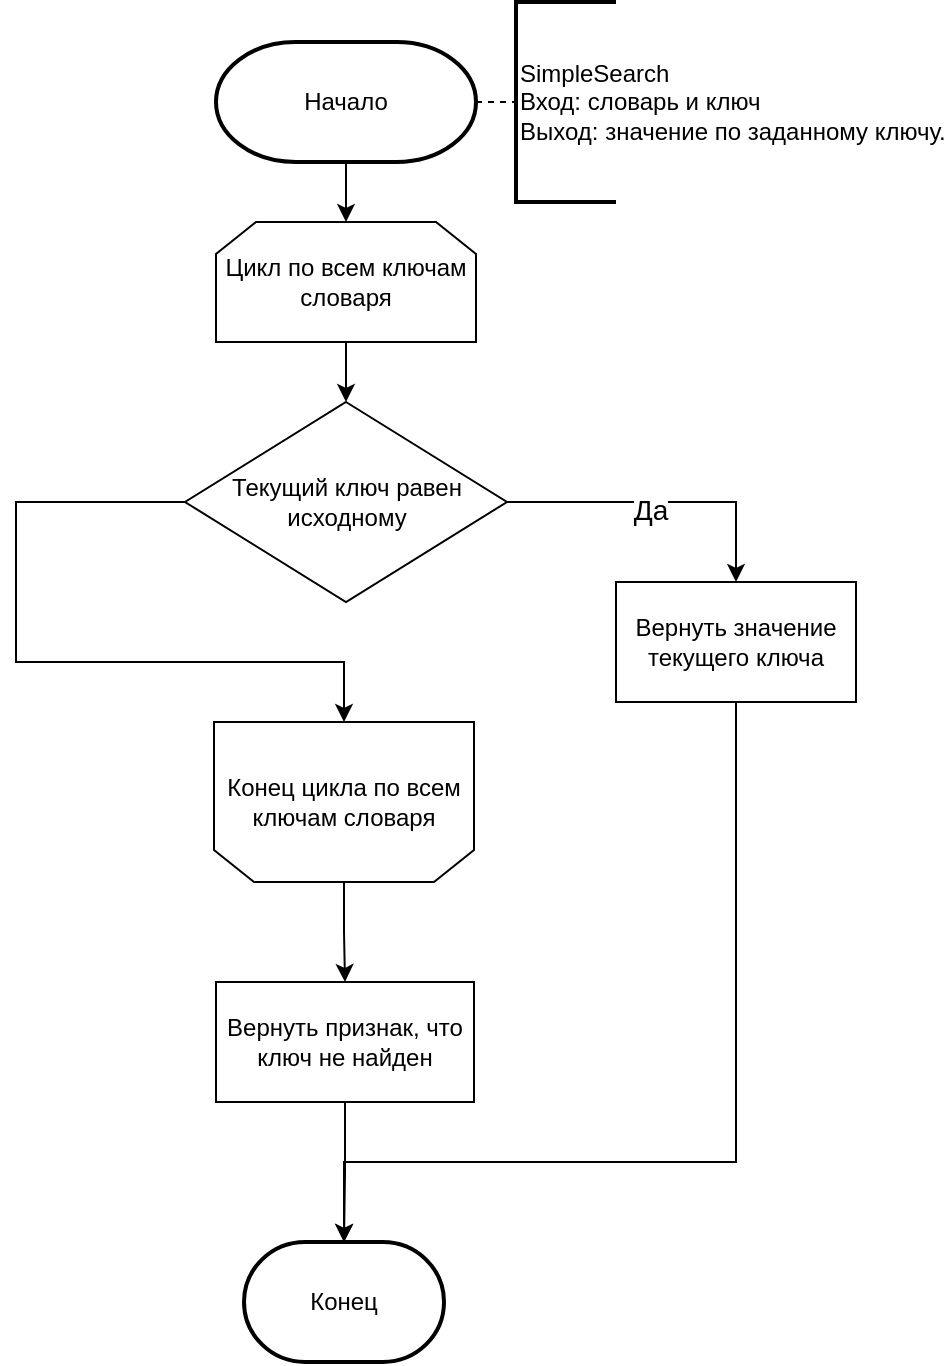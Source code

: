 <mxfile version="21.3.3" type="device" pages="2">
  <diagram name="Trang-1" id="PvBFdXMxZLclg0OPSZqO">
    <mxGraphModel dx="1370" dy="804" grid="1" gridSize="10" guides="1" tooltips="1" connect="1" arrows="1" fold="1" page="1" pageScale="1" pageWidth="827" pageHeight="1169" math="0" shadow="0">
      <root>
        <mxCell id="0" />
        <mxCell id="1" parent="0" />
        <mxCell id="aaNmKUSJOgoQdvMXNbWH-4" style="edgeStyle=orthogonalEdgeStyle;rounded=0;orthogonalLoop=1;jettySize=auto;html=1;exitX=1;exitY=0.5;exitDx=0;exitDy=0;exitPerimeter=0;entryX=0;entryY=0.5;entryDx=0;entryDy=0;entryPerimeter=0;endArrow=none;endFill=0;dashed=1;" edge="1" parent="1" source="aaNmKUSJOgoQdvMXNbWH-1" target="aaNmKUSJOgoQdvMXNbWH-3">
          <mxGeometry relative="1" as="geometry" />
        </mxCell>
        <mxCell id="aaNmKUSJOgoQdvMXNbWH-11" style="edgeStyle=orthogonalEdgeStyle;rounded=0;orthogonalLoop=1;jettySize=auto;html=1;exitX=0.5;exitY=1;exitDx=0;exitDy=0;exitPerimeter=0;entryX=0.5;entryY=0;entryDx=0;entryDy=0;" edge="1" parent="1" source="aaNmKUSJOgoQdvMXNbWH-1" target="aaNmKUSJOgoQdvMXNbWH-7">
          <mxGeometry relative="1" as="geometry" />
        </mxCell>
        <mxCell id="aaNmKUSJOgoQdvMXNbWH-1" value="Начало" style="strokeWidth=2;html=1;shape=mxgraph.flowchart.terminator;whiteSpace=wrap;" vertex="1" parent="1">
          <mxGeometry x="350" y="40" width="130" height="60" as="geometry" />
        </mxCell>
        <mxCell id="aaNmKUSJOgoQdvMXNbWH-2" value="Конец" style="strokeWidth=2;html=1;shape=mxgraph.flowchart.terminator;whiteSpace=wrap;" vertex="1" parent="1">
          <mxGeometry x="364" y="640" width="100" height="60" as="geometry" />
        </mxCell>
        <mxCell id="aaNmKUSJOgoQdvMXNbWH-3" value="SimpleSearch&lt;br&gt;Вход: словарь и ключ&lt;br&gt;Выход: значение по заданному ключу." style="strokeWidth=2;html=1;shape=mxgraph.flowchart.annotation_1;align=left;pointerEvents=1;" vertex="1" parent="1">
          <mxGeometry x="500" y="20" width="50" height="100" as="geometry" />
        </mxCell>
        <mxCell id="aaNmKUSJOgoQdvMXNbWH-13" style="edgeStyle=orthogonalEdgeStyle;rounded=0;orthogonalLoop=1;jettySize=auto;html=1;exitX=1;exitY=0.5;exitDx=0;exitDy=0;entryX=0.5;entryY=0;entryDx=0;entryDy=0;" edge="1" parent="1" source="aaNmKUSJOgoQdvMXNbWH-5" target="aaNmKUSJOgoQdvMXNbWH-10">
          <mxGeometry relative="1" as="geometry" />
        </mxCell>
        <mxCell id="aaNmKUSJOgoQdvMXNbWH-14" value="&lt;font style=&quot;font-size: 14px;&quot;&gt;Да&lt;/font&gt;" style="edgeLabel;html=1;align=center;verticalAlign=middle;resizable=0;points=[];" vertex="1" connectable="0" parent="aaNmKUSJOgoQdvMXNbWH-13">
          <mxGeometry x="-0.074" y="-4" relative="1" as="geometry">
            <mxPoint as="offset" />
          </mxGeometry>
        </mxCell>
        <mxCell id="aaNmKUSJOgoQdvMXNbWH-19" style="edgeStyle=orthogonalEdgeStyle;rounded=0;orthogonalLoop=1;jettySize=auto;html=1;exitX=0;exitY=0.5;exitDx=0;exitDy=0;entryX=0.5;entryY=1;entryDx=0;entryDy=0;" edge="1" parent="1" source="aaNmKUSJOgoQdvMXNbWH-5" target="aaNmKUSJOgoQdvMXNbWH-8">
          <mxGeometry relative="1" as="geometry">
            <Array as="points">
              <mxPoint x="250" y="270" />
              <mxPoint x="250" y="350" />
              <mxPoint x="414" y="350" />
            </Array>
          </mxGeometry>
        </mxCell>
        <mxCell id="aaNmKUSJOgoQdvMXNbWH-5" value="Текущий ключ равен исходному" style="shape=rhombus;perimeter=rhombusPerimeter;whiteSpace=wrap;html=1;align=center;" vertex="1" parent="1">
          <mxGeometry x="334.5" y="220" width="161" height="100" as="geometry" />
        </mxCell>
        <mxCell id="aaNmKUSJOgoQdvMXNbWH-12" style="edgeStyle=orthogonalEdgeStyle;rounded=0;orthogonalLoop=1;jettySize=auto;html=1;exitX=0.5;exitY=1;exitDx=0;exitDy=0;entryX=0.5;entryY=0;entryDx=0;entryDy=0;" edge="1" parent="1" source="aaNmKUSJOgoQdvMXNbWH-7" target="aaNmKUSJOgoQdvMXNbWH-5">
          <mxGeometry relative="1" as="geometry" />
        </mxCell>
        <mxCell id="aaNmKUSJOgoQdvMXNbWH-7" value="Цикл по всем ключам словаря" style="shape=loopLimit;whiteSpace=wrap;html=1;" vertex="1" parent="1">
          <mxGeometry x="350" y="130" width="130" height="60" as="geometry" />
        </mxCell>
        <mxCell id="aaNmKUSJOgoQdvMXNbWH-18" style="edgeStyle=orthogonalEdgeStyle;rounded=0;orthogonalLoop=1;jettySize=auto;html=1;exitX=0.5;exitY=0;exitDx=0;exitDy=0;entryX=0.5;entryY=0;entryDx=0;entryDy=0;" edge="1" parent="1" source="aaNmKUSJOgoQdvMXNbWH-8" target="aaNmKUSJOgoQdvMXNbWH-9">
          <mxGeometry relative="1" as="geometry" />
        </mxCell>
        <mxCell id="aaNmKUSJOgoQdvMXNbWH-8" value="Конец цикла по всем ключам словаря" style="shape=loopLimit;whiteSpace=wrap;html=1;direction=west;" vertex="1" parent="1">
          <mxGeometry x="349" y="380" width="130" height="80" as="geometry" />
        </mxCell>
        <mxCell id="aaNmKUSJOgoQdvMXNbWH-17" style="edgeStyle=orthogonalEdgeStyle;rounded=0;orthogonalLoop=1;jettySize=auto;html=1;exitX=0.5;exitY=1;exitDx=0;exitDy=0;entryX=0.5;entryY=0;entryDx=0;entryDy=0;entryPerimeter=0;" edge="1" parent="1" source="aaNmKUSJOgoQdvMXNbWH-9" target="aaNmKUSJOgoQdvMXNbWH-2">
          <mxGeometry relative="1" as="geometry" />
        </mxCell>
        <mxCell id="aaNmKUSJOgoQdvMXNbWH-9" value="Вернуть признак, что ключ не найден" style="rounded=0;whiteSpace=wrap;html=1;" vertex="1" parent="1">
          <mxGeometry x="350" y="510" width="129" height="60" as="geometry" />
        </mxCell>
        <mxCell id="aaNmKUSJOgoQdvMXNbWH-15" style="edgeStyle=orthogonalEdgeStyle;rounded=0;orthogonalLoop=1;jettySize=auto;html=1;exitX=0.5;exitY=1;exitDx=0;exitDy=0;entryX=0.5;entryY=0;entryDx=0;entryDy=0;entryPerimeter=0;" edge="1" parent="1" source="aaNmKUSJOgoQdvMXNbWH-10" target="aaNmKUSJOgoQdvMXNbWH-2">
          <mxGeometry relative="1" as="geometry">
            <Array as="points">
              <mxPoint x="610" y="600" />
              <mxPoint x="414" y="600" />
            </Array>
          </mxGeometry>
        </mxCell>
        <mxCell id="aaNmKUSJOgoQdvMXNbWH-10" value="Вернуть значение текущего ключа" style="rounded=0;whiteSpace=wrap;html=1;" vertex="1" parent="1">
          <mxGeometry x="550" y="310" width="120" height="60" as="geometry" />
        </mxCell>
      </root>
    </mxGraphModel>
  </diagram>
  <diagram id="0O2VqrStWUHYUOadRlw1" name="Trang-2">
    <mxGraphModel dx="1370" dy="804" grid="1" gridSize="10" guides="1" tooltips="1" connect="1" arrows="1" fold="1" page="1" pageScale="1" pageWidth="827" pageHeight="1169" math="0" shadow="0">
      <root>
        <mxCell id="0" />
        <mxCell id="1" parent="0" />
        <mxCell id="-MHLSilbAZ5LQFzX3L7_-1" style="edgeStyle=orthogonalEdgeStyle;rounded=0;orthogonalLoop=1;jettySize=auto;html=1;exitX=1;exitY=0.5;exitDx=0;exitDy=0;exitPerimeter=0;entryX=0;entryY=0.5;entryDx=0;entryDy=0;entryPerimeter=0;endArrow=none;endFill=0;dashed=1;" edge="1" parent="1" source="-MHLSilbAZ5LQFzX3L7_-3" target="-MHLSilbAZ5LQFzX3L7_-5">
          <mxGeometry relative="1" as="geometry" />
        </mxCell>
        <mxCell id="-MHLSilbAZ5LQFzX3L7_-39" style="edgeStyle=orthogonalEdgeStyle;rounded=0;orthogonalLoop=1;jettySize=auto;html=1;exitX=0.5;exitY=1;exitDx=0;exitDy=0;exitPerimeter=0;entryX=0.5;entryY=0;entryDx=0;entryDy=0;" edge="1" parent="1" source="-MHLSilbAZ5LQFzX3L7_-3" target="-MHLSilbAZ5LQFzX3L7_-18">
          <mxGeometry relative="1" as="geometry" />
        </mxCell>
        <mxCell id="-MHLSilbAZ5LQFzX3L7_-3" value="Начало" style="strokeWidth=2;html=1;shape=mxgraph.flowchart.terminator;whiteSpace=wrap;" vertex="1" parent="1">
          <mxGeometry x="320" y="40" width="160" height="60" as="geometry" />
        </mxCell>
        <mxCell id="-MHLSilbAZ5LQFzX3L7_-4" value="Конец" style="strokeWidth=2;html=1;shape=mxgraph.flowchart.terminator;whiteSpace=wrap;" vertex="1" parent="1">
          <mxGeometry x="319.5" y="1060" width="160" height="60" as="geometry" />
        </mxCell>
        <mxCell id="-MHLSilbAZ5LQFzX3L7_-5" value="BinarySearch&lt;br&gt;Вход: словарь и ключ&lt;br&gt;Выход: значение по заданному ключу." style="strokeWidth=2;html=1;shape=mxgraph.flowchart.annotation_1;align=left;pointerEvents=1;" vertex="1" parent="1">
          <mxGeometry x="500" y="20" width="50" height="100" as="geometry" />
        </mxCell>
        <mxCell id="-MHLSilbAZ5LQFzX3L7_-6" style="edgeStyle=orthogonalEdgeStyle;rounded=0;orthogonalLoop=1;jettySize=auto;html=1;exitX=1;exitY=0.5;exitDx=0;exitDy=0;entryX=0.5;entryY=0;entryDx=0;entryDy=0;" edge="1" parent="1" source="-MHLSilbAZ5LQFzX3L7_-9" target="-MHLSilbAZ5LQFzX3L7_-17">
          <mxGeometry relative="1" as="geometry" />
        </mxCell>
        <mxCell id="-MHLSilbAZ5LQFzX3L7_-7" value="&lt;font style=&quot;font-size: 14px;&quot;&gt;Да&lt;/font&gt;" style="edgeLabel;html=1;align=center;verticalAlign=middle;resizable=0;points=[];" vertex="1" connectable="0" parent="-MHLSilbAZ5LQFzX3L7_-6">
          <mxGeometry x="-0.074" y="-4" relative="1" as="geometry">
            <mxPoint as="offset" />
          </mxGeometry>
        </mxCell>
        <mxCell id="-MHLSilbAZ5LQFzX3L7_-25" style="edgeStyle=orthogonalEdgeStyle;rounded=0;orthogonalLoop=1;jettySize=auto;html=1;exitX=0.5;exitY=1;exitDx=0;exitDy=0;entryX=0.5;entryY=0;entryDx=0;entryDy=0;" edge="1" parent="1" source="-MHLSilbAZ5LQFzX3L7_-9" target="-MHLSilbAZ5LQFzX3L7_-22">
          <mxGeometry relative="1" as="geometry" />
        </mxCell>
        <mxCell id="-MHLSilbAZ5LQFzX3L7_-9" value="Средий ключ равен исходному" style="shape=rhombus;perimeter=rhombusPerimeter;whiteSpace=wrap;html=1;align=center;" vertex="1" parent="1">
          <mxGeometry x="319.5" y="420" width="161" height="100" as="geometry" />
        </mxCell>
        <mxCell id="-MHLSilbAZ5LQFzX3L7_-41" style="edgeStyle=orthogonalEdgeStyle;rounded=0;orthogonalLoop=1;jettySize=auto;html=1;exitX=0.5;exitY=1;exitDx=0;exitDy=0;entryX=0.5;entryY=0;entryDx=0;entryDy=0;" edge="1" parent="1" source="-MHLSilbAZ5LQFzX3L7_-11" target="-MHLSilbAZ5LQFzX3L7_-20">
          <mxGeometry relative="1" as="geometry" />
        </mxCell>
        <mxCell id="-MHLSilbAZ5LQFzX3L7_-11" value="Пока L &amp;lt;= R" style="shape=loopLimit;whiteSpace=wrap;html=1;" vertex="1" parent="1">
          <mxGeometry x="320" y="230" width="160" height="60" as="geometry" />
        </mxCell>
        <mxCell id="-MHLSilbAZ5LQFzX3L7_-23" style="edgeStyle=orthogonalEdgeStyle;rounded=0;orthogonalLoop=1;jettySize=auto;html=1;exitX=0.5;exitY=0;exitDx=0;exitDy=0;entryX=0.5;entryY=0;entryDx=0;entryDy=0;entryPerimeter=0;" edge="1" parent="1" source="-MHLSilbAZ5LQFzX3L7_-13" target="-MHLSilbAZ5LQFzX3L7_-4">
          <mxGeometry relative="1" as="geometry" />
        </mxCell>
        <mxCell id="-MHLSilbAZ5LQFzX3L7_-13" value="Пока&amp;nbsp; L &amp;lt;= R" style="shape=loopLimit;whiteSpace=wrap;html=1;direction=west;" vertex="1" parent="1">
          <mxGeometry x="319.5" y="920" width="160" height="80" as="geometry" />
        </mxCell>
        <mxCell id="-MHLSilbAZ5LQFzX3L7_-24" style="edgeStyle=orthogonalEdgeStyle;rounded=0;orthogonalLoop=1;jettySize=auto;html=1;exitX=0.5;exitY=1;exitDx=0;exitDy=0;entryX=0.5;entryY=0;entryDx=0;entryDy=0;entryPerimeter=0;" edge="1" parent="1" source="-MHLSilbAZ5LQFzX3L7_-17" target="-MHLSilbAZ5LQFzX3L7_-4">
          <mxGeometry relative="1" as="geometry">
            <Array as="points">
              <mxPoint x="610" y="640" />
              <mxPoint x="730" y="640" />
              <mxPoint x="730" y="1040" />
              <mxPoint x="400" y="1040" />
            </Array>
          </mxGeometry>
        </mxCell>
        <mxCell id="-MHLSilbAZ5LQFzX3L7_-17" value="Вернуть значение текущего ключа" style="rounded=0;whiteSpace=wrap;html=1;" vertex="1" parent="1">
          <mxGeometry x="550" y="525" width="120" height="60" as="geometry" />
        </mxCell>
        <mxCell id="-MHLSilbAZ5LQFzX3L7_-40" style="edgeStyle=orthogonalEdgeStyle;rounded=0;orthogonalLoop=1;jettySize=auto;html=1;exitX=0.5;exitY=1;exitDx=0;exitDy=0;entryX=0.5;entryY=0;entryDx=0;entryDy=0;" edge="1" parent="1" source="-MHLSilbAZ5LQFzX3L7_-18" target="-MHLSilbAZ5LQFzX3L7_-11">
          <mxGeometry relative="1" as="geometry" />
        </mxCell>
        <mxCell id="-MHLSilbAZ5LQFzX3L7_-18" value="L = 0&lt;br&gt;R = длина массива ключей" style="rounded=0;whiteSpace=wrap;html=1;" vertex="1" parent="1">
          <mxGeometry x="320" y="140" width="160" height="60" as="geometry" />
        </mxCell>
        <mxCell id="-MHLSilbAZ5LQFzX3L7_-42" style="edgeStyle=orthogonalEdgeStyle;rounded=0;orthogonalLoop=1;jettySize=auto;html=1;exitX=0.5;exitY=1;exitDx=0;exitDy=0;entryX=0.5;entryY=0;entryDx=0;entryDy=0;" edge="1" parent="1" source="-MHLSilbAZ5LQFzX3L7_-20" target="-MHLSilbAZ5LQFzX3L7_-9">
          <mxGeometry relative="1" as="geometry" />
        </mxCell>
        <mxCell id="-MHLSilbAZ5LQFzX3L7_-20" value="middle = (L + R) / 2" style="rounded=0;whiteSpace=wrap;html=1;" vertex="1" parent="1">
          <mxGeometry x="320" y="330" width="160" height="60" as="geometry" />
        </mxCell>
        <mxCell id="-MHLSilbAZ5LQFzX3L7_-32" style="edgeStyle=orthogonalEdgeStyle;rounded=0;orthogonalLoop=1;jettySize=auto;html=1;exitX=1;exitY=0.5;exitDx=0;exitDy=0;entryX=0.5;entryY=0;entryDx=0;entryDy=0;" edge="1" parent="1" source="-MHLSilbAZ5LQFzX3L7_-21" target="-MHLSilbAZ5LQFzX3L7_-30">
          <mxGeometry relative="1" as="geometry" />
        </mxCell>
        <mxCell id="-MHLSilbAZ5LQFzX3L7_-38" value="&lt;font style=&quot;font-size: 14px;&quot;&gt;Да&lt;/font&gt;" style="edgeLabel;html=1;align=center;verticalAlign=middle;resizable=0;points=[];" vertex="1" connectable="0" parent="-MHLSilbAZ5LQFzX3L7_-32">
          <mxGeometry x="0.1" y="2" relative="1" as="geometry">
            <mxPoint as="offset" />
          </mxGeometry>
        </mxCell>
        <mxCell id="-MHLSilbAZ5LQFzX3L7_-34" style="edgeStyle=orthogonalEdgeStyle;rounded=0;orthogonalLoop=1;jettySize=auto;html=1;exitX=0;exitY=0.5;exitDx=0;exitDy=0;entryX=0.5;entryY=1;entryDx=0;entryDy=0;" edge="1" parent="1" source="-MHLSilbAZ5LQFzX3L7_-21" target="-MHLSilbAZ5LQFzX3L7_-13">
          <mxGeometry relative="1" as="geometry">
            <Array as="points">
              <mxPoint x="290" y="790" />
              <mxPoint x="290" y="900" />
              <mxPoint x="400" y="900" />
            </Array>
          </mxGeometry>
        </mxCell>
        <mxCell id="-MHLSilbAZ5LQFzX3L7_-21" value="Средий ключ больше исходному" style="shape=rhombus;perimeter=rhombusPerimeter;whiteSpace=wrap;html=1;align=center;" vertex="1" parent="1">
          <mxGeometry x="319.5" y="740" width="161" height="100" as="geometry" />
        </mxCell>
        <mxCell id="-MHLSilbAZ5LQFzX3L7_-31" style="edgeStyle=orthogonalEdgeStyle;rounded=0;orthogonalLoop=1;jettySize=auto;html=1;exitX=1;exitY=0.5;exitDx=0;exitDy=0;entryX=0.5;entryY=0;entryDx=0;entryDy=0;" edge="1" parent="1" source="-MHLSilbAZ5LQFzX3L7_-22" target="-MHLSilbAZ5LQFzX3L7_-28">
          <mxGeometry relative="1" as="geometry" />
        </mxCell>
        <mxCell id="-MHLSilbAZ5LQFzX3L7_-36" value="&lt;font style=&quot;font-size: 14px;&quot;&gt;Да&lt;/font&gt;" style="edgeLabel;html=1;align=center;verticalAlign=middle;resizable=0;points=[];" vertex="1" connectable="0" parent="-MHLSilbAZ5LQFzX3L7_-31">
          <mxGeometry x="0.04" y="1" relative="1" as="geometry">
            <mxPoint as="offset" />
          </mxGeometry>
        </mxCell>
        <mxCell id="-MHLSilbAZ5LQFzX3L7_-35" style="edgeStyle=orthogonalEdgeStyle;rounded=0;orthogonalLoop=1;jettySize=auto;html=1;exitX=0;exitY=0.5;exitDx=0;exitDy=0;entryX=0.5;entryY=0;entryDx=0;entryDy=0;" edge="1" parent="1" source="-MHLSilbAZ5LQFzX3L7_-22" target="-MHLSilbAZ5LQFzX3L7_-21">
          <mxGeometry relative="1" as="geometry">
            <Array as="points">
              <mxPoint x="300" y="620" />
              <mxPoint x="300" y="720" />
              <mxPoint x="400" y="720" />
            </Array>
          </mxGeometry>
        </mxCell>
        <mxCell id="-MHLSilbAZ5LQFzX3L7_-22" value="Средий ключ меньше исходному" style="shape=rhombus;perimeter=rhombusPerimeter;whiteSpace=wrap;html=1;align=center;" vertex="1" parent="1">
          <mxGeometry x="320" y="570" width="161" height="100" as="geometry" />
        </mxCell>
        <mxCell id="-MHLSilbAZ5LQFzX3L7_-37" style="edgeStyle=orthogonalEdgeStyle;rounded=0;orthogonalLoop=1;jettySize=auto;html=1;exitX=0.5;exitY=1;exitDx=0;exitDy=0;entryX=0.5;entryY=0;entryDx=0;entryDy=0;" edge="1" parent="1" source="-MHLSilbAZ5LQFzX3L7_-28" target="-MHLSilbAZ5LQFzX3L7_-21">
          <mxGeometry relative="1" as="geometry" />
        </mxCell>
        <mxCell id="-MHLSilbAZ5LQFzX3L7_-28" value="L = middle + 1" style="rounded=0;whiteSpace=wrap;html=1;" vertex="1" parent="1">
          <mxGeometry x="479.5" y="640" width="120" height="60" as="geometry" />
        </mxCell>
        <mxCell id="-MHLSilbAZ5LQFzX3L7_-33" style="edgeStyle=orthogonalEdgeStyle;rounded=0;orthogonalLoop=1;jettySize=auto;html=1;exitX=0.5;exitY=1;exitDx=0;exitDy=0;entryX=0.5;entryY=1;entryDx=0;entryDy=0;" edge="1" parent="1" source="-MHLSilbAZ5LQFzX3L7_-30" target="-MHLSilbAZ5LQFzX3L7_-13">
          <mxGeometry relative="1" as="geometry" />
        </mxCell>
        <mxCell id="-MHLSilbAZ5LQFzX3L7_-30" value="R = middle - 1" style="rounded=0;whiteSpace=wrap;html=1;" vertex="1" parent="1">
          <mxGeometry x="480.5" y="820" width="120" height="60" as="geometry" />
        </mxCell>
      </root>
    </mxGraphModel>
  </diagram>
</mxfile>

